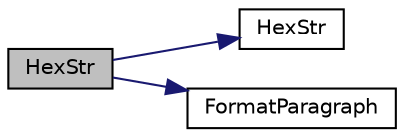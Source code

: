 digraph "HexStr"
{
  edge [fontname="Helvetica",fontsize="10",labelfontname="Helvetica",labelfontsize="10"];
  node [fontname="Helvetica",fontsize="10",shape=record];
  rankdir="LR";
  Node109 [label="HexStr",height=0.2,width=0.4,color="black", fillcolor="grey75", style="filled", fontcolor="black"];
  Node109 -> Node110 [color="midnightblue",fontsize="10",style="solid",fontname="Helvetica"];
  Node110 [label="HexStr",height=0.2,width=0.4,color="black", fillcolor="white", style="filled",URL="$d8/db2/utilstrencodings_8h.html#ace13a819ca4e98c22847d26b3b357e75"];
  Node109 -> Node111 [color="midnightblue",fontsize="10",style="solid",fontname="Helvetica"];
  Node111 [label="FormatParagraph",height=0.2,width=0.4,color="black", fillcolor="white", style="filled",URL="$d8/db2/utilstrencodings_8h.html#ab754c84a5a52f6853642e86447ce460e",tooltip="Format a paragraph of text to a fixed width, adding spaces for indentation to any added line..."];
}
